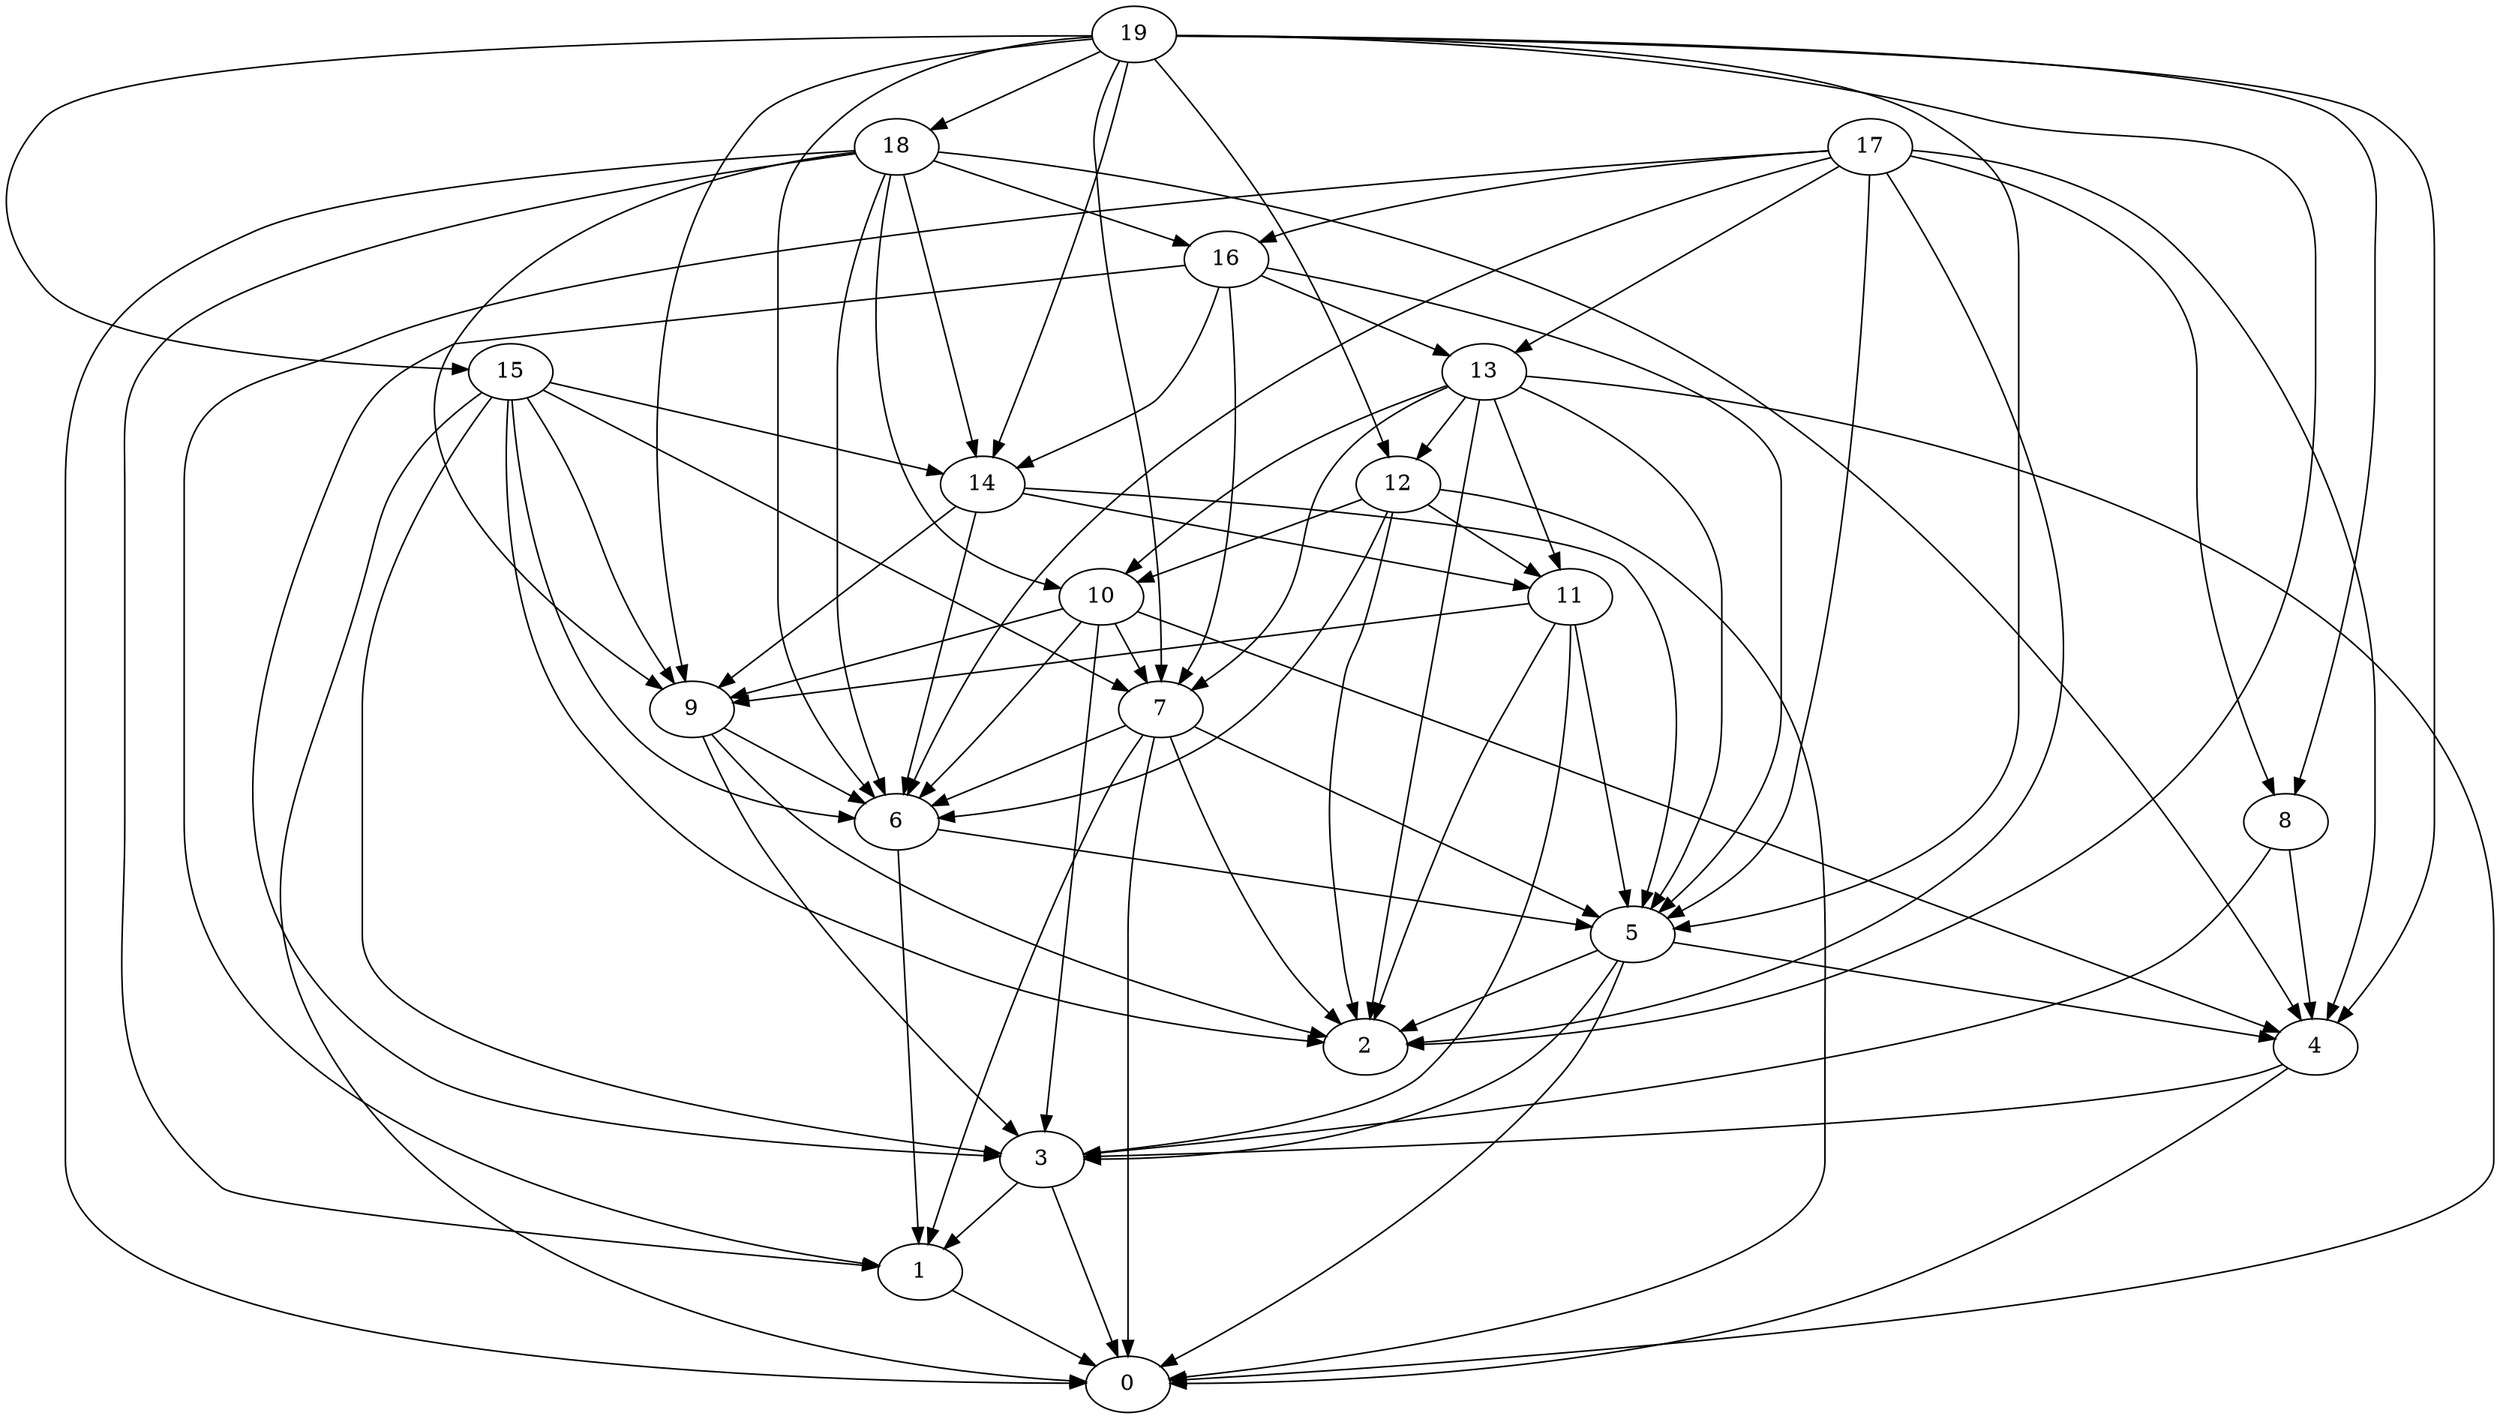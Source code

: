 digraph prioGraph {
1 -> 0;
3 -> 0;
3 -> 1;
4 -> 0;
4 -> 3;
5 -> 0;
5 -> 2;
5 -> 3;
5 -> 4;
6 -> 1;
6 -> 5;
7 -> 0;
7 -> 1;
7 -> 2;
7 -> 5;
7 -> 6;
8 -> 3;
8 -> 4;
9 -> 2;
9 -> 3;
9 -> 6;
10 -> 3;
10 -> 4;
10 -> 6;
10 -> 7;
10 -> 9;
11 -> 2;
11 -> 3;
11 -> 5;
11 -> 9;
12 -> 0;
12 -> 2;
12 -> 6;
12 -> 10;
12 -> 11;
13 -> 0;
13 -> 2;
13 -> 5;
13 -> 7;
13 -> 10;
13 -> 11;
13 -> 12;
14 -> 5;
14 -> 6;
14 -> 9;
14 -> 11;
15 -> 0;
15 -> 2;
15 -> 3;
15 -> 6;
15 -> 7;
15 -> 9;
15 -> 14;
16 -> 3;
16 -> 5;
16 -> 7;
16 -> 13;
16 -> 14;
17 -> 1;
17 -> 2;
17 -> 4;
17 -> 5;
17 -> 6;
17 -> 8;
17 -> 13;
17 -> 16;
18 -> 0;
18 -> 1;
18 -> 4;
18 -> 6;
18 -> 9;
18 -> 10;
18 -> 14;
18 -> 16;
19 -> 2;
19 -> 4;
19 -> 5;
19 -> 6;
19 -> 7;
19 -> 8;
19 -> 9;
19 -> 12;
19 -> 14;
19 -> 15;
19 -> 18;
}